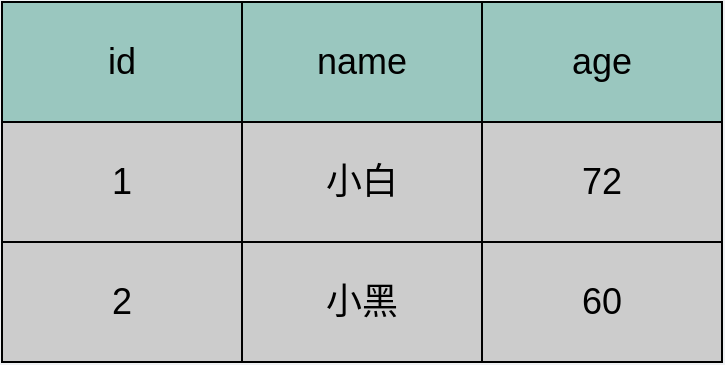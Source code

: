 <mxfile version="16.6.2" type="github"><diagram id="3228e29e-7158-1315-38df-8450db1d8a1d" name="Page-1"><mxGraphModel dx="961" dy="-232" grid="0" gridSize="10" guides="1" tooltips="1" connect="1" arrows="1" fold="1" page="1" pageScale="1" pageWidth="600" pageHeight="250" background="#EFF1F3" math="0" shadow="0"><root><mxCell id="0"/><mxCell id="1" parent="0"/><mxCell id="OGBjxk_xHfaE1EplLFuK-23" value="1" style="rounded=0;whiteSpace=wrap;html=1;fillColor=#CCCCCC;gradientColor=none;fontSize=18;" vertex="1" parent="1"><mxGeometry x="120" y="845" width="120" height="60" as="geometry"/></mxCell><mxCell id="OGBjxk_xHfaE1EplLFuK-24" value="小白" style="rounded=0;whiteSpace=wrap;html=1;fillColor=#CCCCCC;gradientColor=none;fontSize=18;" vertex="1" parent="1"><mxGeometry x="240" y="845" width="120" height="60" as="geometry"/></mxCell><mxCell id="OGBjxk_xHfaE1EplLFuK-25" value="&lt;span style=&quot;font-size: 18px;&quot;&gt;72&lt;/span&gt;" style="rounded=0;whiteSpace=wrap;html=1;fillColor=#CCCCCC;gradientColor=none;fontSize=18;" vertex="1" parent="1"><mxGeometry x="360" y="845" width="120" height="60" as="geometry"/></mxCell><mxCell id="OGBjxk_xHfaE1EplLFuK-26" value="2" style="rounded=0;whiteSpace=wrap;html=1;fillColor=#CCCCCC;gradientColor=none;fontSize=18;" vertex="1" parent="1"><mxGeometry x="120" y="905" width="120" height="60" as="geometry"/></mxCell><mxCell id="OGBjxk_xHfaE1EplLFuK-27" value="小黑" style="rounded=0;whiteSpace=wrap;html=1;fillColor=#CCCCCC;gradientColor=none;fontSize=18;" vertex="1" parent="1"><mxGeometry x="240" y="905" width="120" height="60" as="geometry"/></mxCell><mxCell id="OGBjxk_xHfaE1EplLFuK-28" value="&lt;span style=&quot;font-size: 18px;&quot;&gt;60&lt;/span&gt;" style="rounded=0;whiteSpace=wrap;html=1;fillColor=#CCCCCC;gradientColor=none;fontSize=18;" vertex="1" parent="1"><mxGeometry x="360" y="905" width="120" height="60" as="geometry"/></mxCell><mxCell id="OGBjxk_xHfaE1EplLFuK-29" value="id" style="rounded=0;whiteSpace=wrap;html=1;fillColor=#9AC7BF;gradientColor=none;fontSize=18;" vertex="1" parent="1"><mxGeometry x="120" y="785" width="120" height="60" as="geometry"/></mxCell><mxCell id="OGBjxk_xHfaE1EplLFuK-30" value="name" style="rounded=0;whiteSpace=wrap;html=1;fillColor=#9AC7BF;gradientColor=none;fontSize=18;" vertex="1" parent="1"><mxGeometry x="240" y="785" width="120" height="60" as="geometry"/></mxCell><mxCell id="OGBjxk_xHfaE1EplLFuK-31" value="&lt;span style=&quot;font-size: 18px;&quot;&gt;age&lt;/span&gt;" style="rounded=0;whiteSpace=wrap;html=1;fillColor=#9AC7BF;gradientColor=none;fontSize=18;" vertex="1" parent="1"><mxGeometry x="360" y="785" width="120" height="60" as="geometry"/></mxCell></root></mxGraphModel></diagram></mxfile>